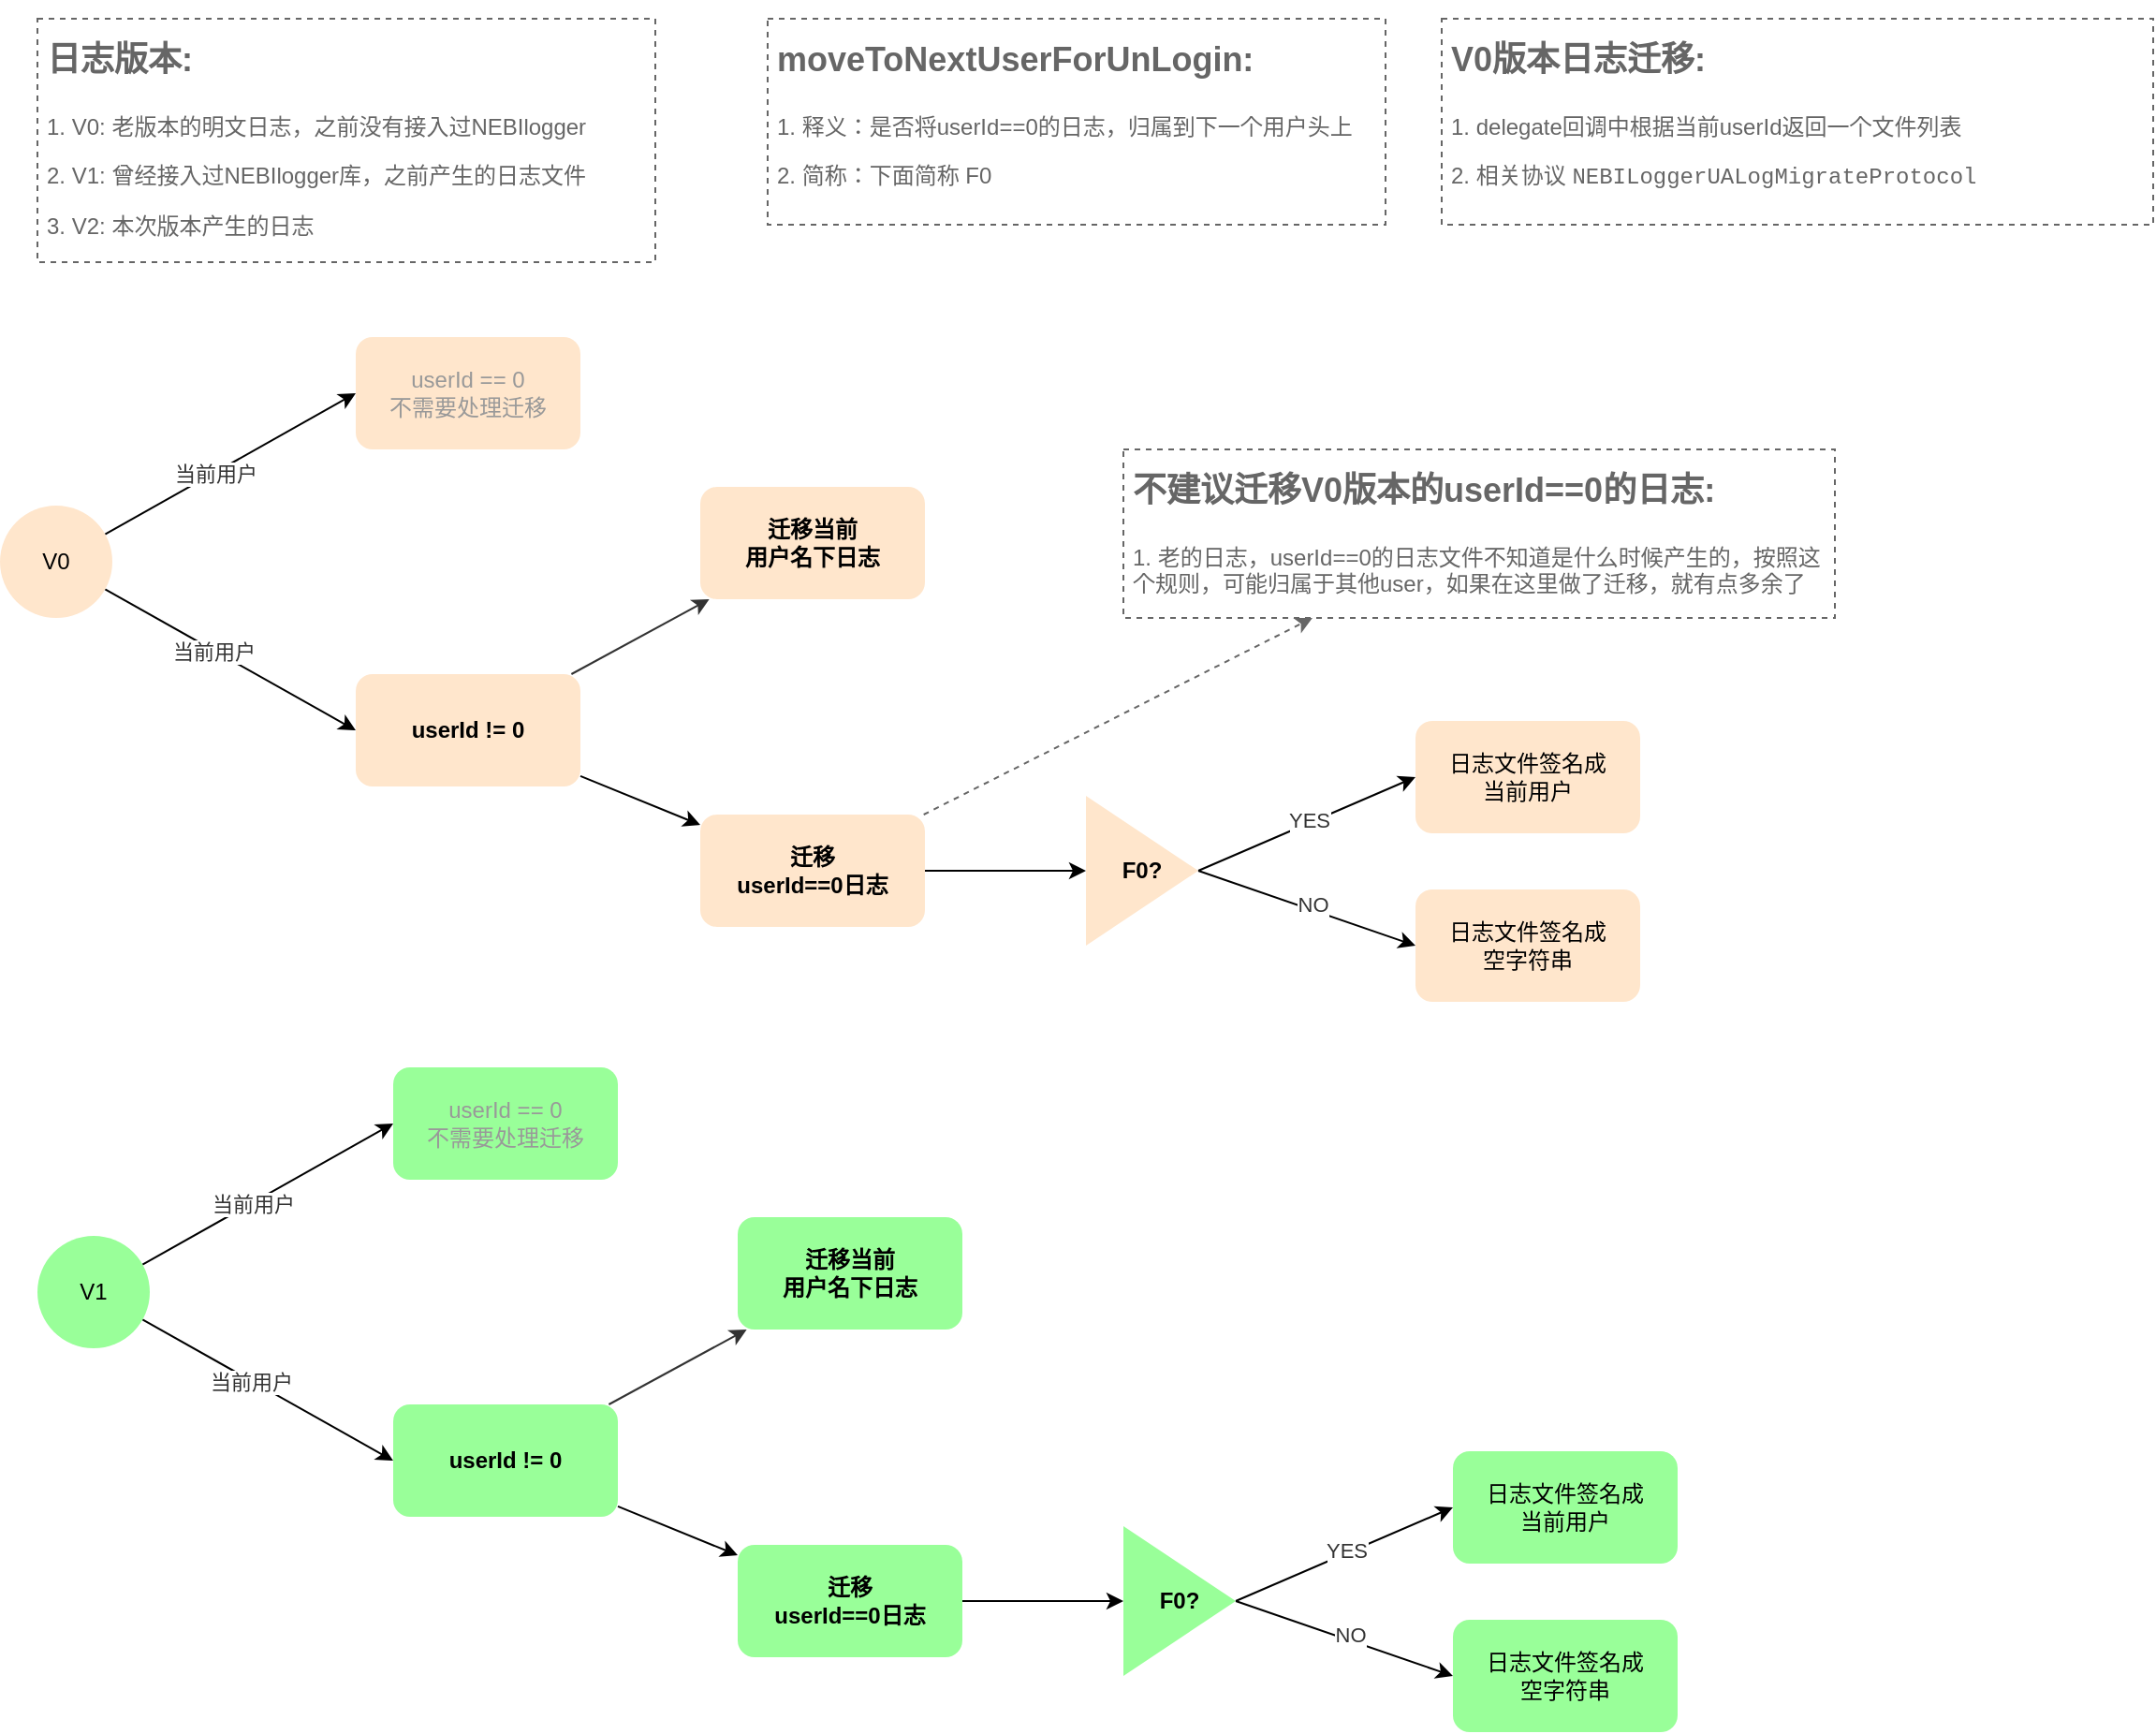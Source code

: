 <mxfile version="14.4.6" type="github">
  <diagram id="1F6ruFP7Ai8xagb3oTsm" name="Page-1">
    <mxGraphModel dx="1693" dy="943" grid="1" gridSize="10" guides="1" tooltips="1" connect="1" arrows="1" fold="1" page="1" pageScale="1" pageWidth="827" pageHeight="1169" math="0" shadow="0">
      <root>
        <mxCell id="0" />
        <mxCell id="1" parent="0" />
        <mxCell id="VSrHJtwwMS7nzMWBozCE-6" style="rounded=0;orthogonalLoop=1;jettySize=auto;html=1;entryX=0;entryY=0.5;entryDx=0;entryDy=0;" edge="1" parent="1" source="VSrHJtwwMS7nzMWBozCE-1" target="VSrHJtwwMS7nzMWBozCE-3">
          <mxGeometry relative="1" as="geometry" />
        </mxCell>
        <mxCell id="VSrHJtwwMS7nzMWBozCE-76" value="当前用户" style="edgeLabel;html=1;align=center;verticalAlign=middle;resizable=0;points=[];fontColor=#333333;" vertex="1" connectable="0" parent="VSrHJtwwMS7nzMWBozCE-6">
          <mxGeometry x="-0.132" relative="1" as="geometry">
            <mxPoint as="offset" />
          </mxGeometry>
        </mxCell>
        <mxCell id="VSrHJtwwMS7nzMWBozCE-7" style="edgeStyle=none;rounded=0;orthogonalLoop=1;jettySize=auto;html=1;entryX=0;entryY=0.5;entryDx=0;entryDy=0;" edge="1" parent="1" source="VSrHJtwwMS7nzMWBozCE-1" target="VSrHJtwwMS7nzMWBozCE-5">
          <mxGeometry relative="1" as="geometry" />
        </mxCell>
        <mxCell id="VSrHJtwwMS7nzMWBozCE-75" value="当前用户" style="edgeLabel;html=1;align=center;verticalAlign=middle;resizable=0;points=[];fontColor=#333333;" vertex="1" connectable="0" parent="VSrHJtwwMS7nzMWBozCE-7">
          <mxGeometry x="-0.125" relative="1" as="geometry">
            <mxPoint as="offset" />
          </mxGeometry>
        </mxCell>
        <mxCell id="VSrHJtwwMS7nzMWBozCE-1" value="V0" style="ellipse;whiteSpace=wrap;html=1;aspect=fixed;strokeColor=none;fillColor=#FFE6CC;" vertex="1" parent="1">
          <mxGeometry x="40" y="410" width="60" height="60" as="geometry" />
        </mxCell>
        <mxCell id="VSrHJtwwMS7nzMWBozCE-18" style="edgeStyle=none;rounded=0;orthogonalLoop=1;jettySize=auto;html=1;" edge="1" parent="1" source="VSrHJtwwMS7nzMWBozCE-81" target="VSrHJtwwMS7nzMWBozCE-17">
          <mxGeometry relative="1" as="geometry" />
        </mxCell>
        <mxCell id="VSrHJtwwMS7nzMWBozCE-80" style="edgeStyle=none;rounded=0;orthogonalLoop=1;jettySize=auto;html=1;fontColor=#333333;strokeColor=#333333;" edge="1" parent="1" source="VSrHJtwwMS7nzMWBozCE-3" target="VSrHJtwwMS7nzMWBozCE-79">
          <mxGeometry relative="1" as="geometry" />
        </mxCell>
        <mxCell id="VSrHJtwwMS7nzMWBozCE-3" value="&lt;b&gt;userId != 0&lt;/b&gt;" style="rounded=1;whiteSpace=wrap;html=1;strokeColor=none;fillColor=#FFE6CC;" vertex="1" parent="1">
          <mxGeometry x="230" y="500" width="120" height="60" as="geometry" />
        </mxCell>
        <mxCell id="VSrHJtwwMS7nzMWBozCE-4" value="&lt;h1&gt;&lt;font style=&quot;font-size: 18px&quot; color=&quot;#666666&quot;&gt;日志版本:&lt;/font&gt;&lt;/h1&gt;&lt;p&gt;&lt;font color=&quot;#666666&quot;&gt;1. V0: 老版本的明文日志，之前没有接入过NEBIlogger&lt;/font&gt;&lt;/p&gt;&lt;p&gt;&lt;font color=&quot;#666666&quot;&gt;2. V1: 曾经接入过NEBIlogger库，之前产生的日志文件&lt;/font&gt;&lt;/p&gt;&lt;p&gt;&lt;font color=&quot;#666666&quot;&gt;3. V2: 本次版本产生的日志&lt;/font&gt;&lt;/p&gt;" style="text;html=1;fillColor=none;spacing=5;spacingTop=-20;whiteSpace=wrap;overflow=hidden;rounded=0;dashed=1;strokeColor=#666666;" vertex="1" parent="1">
          <mxGeometry x="60" y="150" width="330" height="130" as="geometry" />
        </mxCell>
        <mxCell id="VSrHJtwwMS7nzMWBozCE-5" value="userId == 0&lt;br&gt;不需要处理迁移" style="rounded=1;whiteSpace=wrap;html=1;strokeColor=none;fillColor=#FFE6CC;fontColor=#999999;" vertex="1" parent="1">
          <mxGeometry x="230" y="320" width="120" height="60" as="geometry" />
        </mxCell>
        <mxCell id="VSrHJtwwMS7nzMWBozCE-21" style="edgeStyle=none;rounded=0;orthogonalLoop=1;jettySize=auto;html=1;entryX=0;entryY=0.5;entryDx=0;entryDy=0;exitX=1;exitY=0.5;exitDx=0;exitDy=0;" edge="1" parent="1" source="VSrHJtwwMS7nzMWBozCE-17" target="VSrHJtwwMS7nzMWBozCE-20">
          <mxGeometry relative="1" as="geometry" />
        </mxCell>
        <mxCell id="VSrHJtwwMS7nzMWBozCE-84" value="NO" style="edgeLabel;html=1;align=center;verticalAlign=middle;resizable=0;points=[];fontColor=#333333;" vertex="1" connectable="0" parent="VSrHJtwwMS7nzMWBozCE-21">
          <mxGeometry x="-0.155" y="-1" relative="1" as="geometry">
            <mxPoint x="11.48" as="offset" />
          </mxGeometry>
        </mxCell>
        <mxCell id="VSrHJtwwMS7nzMWBozCE-22" style="edgeStyle=none;rounded=0;orthogonalLoop=1;jettySize=auto;html=1;entryX=0;entryY=0.5;entryDx=0;entryDy=0;exitX=1;exitY=0.5;exitDx=0;exitDy=0;" edge="1" parent="1" source="VSrHJtwwMS7nzMWBozCE-17" target="VSrHJtwwMS7nzMWBozCE-19">
          <mxGeometry relative="1" as="geometry" />
        </mxCell>
        <mxCell id="VSrHJtwwMS7nzMWBozCE-83" value="YES" style="edgeLabel;html=1;align=center;verticalAlign=middle;resizable=0;points=[];fontColor=#333333;" vertex="1" connectable="0" parent="VSrHJtwwMS7nzMWBozCE-22">
          <mxGeometry x="0.029" y="2" relative="1" as="geometry">
            <mxPoint as="offset" />
          </mxGeometry>
        </mxCell>
        <mxCell id="VSrHJtwwMS7nzMWBozCE-17" value="&lt;b&gt;F0?&lt;/b&gt;" style="triangle;whiteSpace=wrap;html=1;dashed=1;strokeColor=none;fillColor=#FFE6CC;" vertex="1" parent="1">
          <mxGeometry x="620" y="565" width="60" height="80" as="geometry" />
        </mxCell>
        <mxCell id="VSrHJtwwMS7nzMWBozCE-26" style="edgeStyle=none;rounded=0;orthogonalLoop=1;jettySize=auto;html=1;dashed=1;strokeColor=#666666;" edge="1" parent="1" source="VSrHJtwwMS7nzMWBozCE-81" target="VSrHJtwwMS7nzMWBozCE-24">
          <mxGeometry relative="1" as="geometry" />
        </mxCell>
        <mxCell id="VSrHJtwwMS7nzMWBozCE-19" value="日志文件签名成&lt;br&gt;当前用户" style="rounded=1;whiteSpace=wrap;html=1;strokeColor=none;fillColor=#FFE6CC;" vertex="1" parent="1">
          <mxGeometry x="796" y="525" width="120" height="60" as="geometry" />
        </mxCell>
        <mxCell id="VSrHJtwwMS7nzMWBozCE-20" value="日志文件签名成&lt;br&gt;空字符串" style="rounded=1;whiteSpace=wrap;html=1;strokeColor=none;fillColor=#FFE6CC;" vertex="1" parent="1">
          <mxGeometry x="796" y="615" width="120" height="60" as="geometry" />
        </mxCell>
        <mxCell id="VSrHJtwwMS7nzMWBozCE-24" value="&lt;h1&gt;&lt;font style=&quot;font-size: 18px&quot; color=&quot;#666666&quot;&gt;不建议迁移V0版本的userId==0的日志:&lt;/font&gt;&lt;/h1&gt;&lt;p&gt;&lt;font color=&quot;#666666&quot;&gt;1. 老的日志，userId==0的日志文件不知道是什么时候产生的，按照这个规则，可能归属于其他user，如果在这里做了迁移，就有点多余了&lt;/font&gt;&lt;/p&gt;" style="text;html=1;fillColor=none;spacing=5;spacingTop=-20;whiteSpace=wrap;overflow=hidden;rounded=0;dashed=1;strokeColor=#666666;" vertex="1" parent="1">
          <mxGeometry x="640" y="380" width="380" height="90" as="geometry" />
        </mxCell>
        <mxCell id="VSrHJtwwMS7nzMWBozCE-27" value="&lt;h1&gt;&lt;font style=&quot;font-size: 18px&quot; color=&quot;#666666&quot;&gt;V0版本日志迁移:&lt;/font&gt;&lt;/h1&gt;&lt;p&gt;&lt;font color=&quot;#666666&quot;&gt;1.&amp;nbsp;delegate回调中根据当前userId返回一个文件列表&lt;/font&gt;&lt;/p&gt;&lt;p&gt;&lt;font color=&quot;#666666&quot;&gt;2. 相关协议&amp;nbsp;&lt;span style=&quot;font-family: &amp;#34;menlo&amp;#34; , &amp;#34;monaco&amp;#34; , &amp;#34;courier new&amp;#34; , monospace&quot;&gt;NEBILoggerUALogMigrateProtocol&lt;/span&gt;&lt;/font&gt;&lt;/p&gt;" style="text;html=1;fillColor=none;spacing=5;spacingTop=-20;whiteSpace=wrap;overflow=hidden;rounded=0;dashed=1;strokeColor=#666666;" vertex="1" parent="1">
          <mxGeometry x="810" y="150" width="380" height="110" as="geometry" />
        </mxCell>
        <mxCell id="VSrHJtwwMS7nzMWBozCE-69" value="&lt;h1&gt;&lt;font style=&quot;font-size: 18px&quot; color=&quot;#666666&quot;&gt;moveToNextUserForUnLogin:&lt;/font&gt;&lt;/h1&gt;&lt;p&gt;&lt;font color=&quot;#666666&quot;&gt;1. 释义：是否将userId==0的日志，归属到下一个用户头上&lt;/font&gt;&lt;/p&gt;&lt;p&gt;&lt;font color=&quot;#666666&quot;&gt;2. 简称：下面简称 F0&lt;/font&gt;&lt;/p&gt;" style="text;html=1;fillColor=none;spacing=5;spacingTop=-20;whiteSpace=wrap;overflow=hidden;rounded=0;dashed=1;strokeColor=#666666;" vertex="1" parent="1">
          <mxGeometry x="450" y="150" width="330" height="110" as="geometry" />
        </mxCell>
        <mxCell id="VSrHJtwwMS7nzMWBozCE-79" value="&lt;b&gt;迁移当前&lt;br&gt;用户名下日志&lt;/b&gt;" style="rounded=1;whiteSpace=wrap;html=1;strokeColor=none;fillColor=#FFE6CC;" vertex="1" parent="1">
          <mxGeometry x="414" y="400" width="120" height="60" as="geometry" />
        </mxCell>
        <mxCell id="VSrHJtwwMS7nzMWBozCE-81" value="&lt;b&gt;迁移&lt;br&gt;userId==0日志&lt;/b&gt;" style="rounded=1;whiteSpace=wrap;html=1;strokeColor=none;fillColor=#FFE6CC;" vertex="1" parent="1">
          <mxGeometry x="414" y="575" width="120" height="60" as="geometry" />
        </mxCell>
        <mxCell id="VSrHJtwwMS7nzMWBozCE-82" style="edgeStyle=none;rounded=0;orthogonalLoop=1;jettySize=auto;html=1;" edge="1" parent="1" source="VSrHJtwwMS7nzMWBozCE-3" target="VSrHJtwwMS7nzMWBozCE-81">
          <mxGeometry relative="1" as="geometry">
            <mxPoint x="350" y="540.833" as="sourcePoint" />
            <mxPoint x="620" y="589.583" as="targetPoint" />
          </mxGeometry>
        </mxCell>
        <mxCell id="VSrHJtwwMS7nzMWBozCE-85" style="rounded=0;orthogonalLoop=1;jettySize=auto;html=1;entryX=0;entryY=0.5;entryDx=0;entryDy=0;" edge="1" parent="1" source="VSrHJtwwMS7nzMWBozCE-89" target="VSrHJtwwMS7nzMWBozCE-92">
          <mxGeometry relative="1" as="geometry" />
        </mxCell>
        <mxCell id="VSrHJtwwMS7nzMWBozCE-86" value="当前用户" style="edgeLabel;html=1;align=center;verticalAlign=middle;resizable=0;points=[];fontColor=#333333;" vertex="1" connectable="0" parent="VSrHJtwwMS7nzMWBozCE-85">
          <mxGeometry x="-0.132" relative="1" as="geometry">
            <mxPoint as="offset" />
          </mxGeometry>
        </mxCell>
        <mxCell id="VSrHJtwwMS7nzMWBozCE-87" style="edgeStyle=none;rounded=0;orthogonalLoop=1;jettySize=auto;html=1;entryX=0;entryY=0.5;entryDx=0;entryDy=0;" edge="1" parent="1" source="VSrHJtwwMS7nzMWBozCE-89" target="VSrHJtwwMS7nzMWBozCE-93">
          <mxGeometry relative="1" as="geometry" />
        </mxCell>
        <mxCell id="VSrHJtwwMS7nzMWBozCE-88" value="当前用户" style="edgeLabel;html=1;align=center;verticalAlign=middle;resizable=0;points=[];fontColor=#333333;" vertex="1" connectable="0" parent="VSrHJtwwMS7nzMWBozCE-87">
          <mxGeometry x="-0.125" relative="1" as="geometry">
            <mxPoint as="offset" />
          </mxGeometry>
        </mxCell>
        <mxCell id="VSrHJtwwMS7nzMWBozCE-89" value="V1" style="ellipse;whiteSpace=wrap;html=1;aspect=fixed;strokeColor=none;fillColor=#99FF99;" vertex="1" parent="1">
          <mxGeometry x="60" y="800" width="60" height="60" as="geometry" />
        </mxCell>
        <mxCell id="VSrHJtwwMS7nzMWBozCE-90" style="edgeStyle=none;rounded=0;orthogonalLoop=1;jettySize=auto;html=1;" edge="1" parent="1" source="VSrHJtwwMS7nzMWBozCE-104" target="VSrHJtwwMS7nzMWBozCE-98">
          <mxGeometry relative="1" as="geometry" />
        </mxCell>
        <mxCell id="VSrHJtwwMS7nzMWBozCE-91" style="edgeStyle=none;rounded=0;orthogonalLoop=1;jettySize=auto;html=1;fontColor=#333333;strokeColor=#333333;" edge="1" parent="1" source="VSrHJtwwMS7nzMWBozCE-92" target="VSrHJtwwMS7nzMWBozCE-103">
          <mxGeometry relative="1" as="geometry" />
        </mxCell>
        <mxCell id="VSrHJtwwMS7nzMWBozCE-92" value="&lt;b&gt;userId != 0&lt;/b&gt;" style="rounded=1;whiteSpace=wrap;html=1;strokeColor=none;fillColor=#99FF99;" vertex="1" parent="1">
          <mxGeometry x="250" y="890" width="120" height="60" as="geometry" />
        </mxCell>
        <mxCell id="VSrHJtwwMS7nzMWBozCE-93" value="userId == 0&lt;br&gt;不需要处理迁移" style="rounded=1;whiteSpace=wrap;html=1;strokeColor=none;fontColor=#999999;fillColor=#99FF99;" vertex="1" parent="1">
          <mxGeometry x="250" y="710" width="120" height="60" as="geometry" />
        </mxCell>
        <mxCell id="VSrHJtwwMS7nzMWBozCE-94" style="edgeStyle=none;rounded=0;orthogonalLoop=1;jettySize=auto;html=1;entryX=0;entryY=0.5;entryDx=0;entryDy=0;exitX=1;exitY=0.5;exitDx=0;exitDy=0;" edge="1" parent="1" source="VSrHJtwwMS7nzMWBozCE-98" target="VSrHJtwwMS7nzMWBozCE-101">
          <mxGeometry relative="1" as="geometry" />
        </mxCell>
        <mxCell id="VSrHJtwwMS7nzMWBozCE-95" value="NO" style="edgeLabel;html=1;align=center;verticalAlign=middle;resizable=0;points=[];fontColor=#333333;" vertex="1" connectable="0" parent="VSrHJtwwMS7nzMWBozCE-94">
          <mxGeometry x="-0.155" y="-1" relative="1" as="geometry">
            <mxPoint x="11.48" as="offset" />
          </mxGeometry>
        </mxCell>
        <mxCell id="VSrHJtwwMS7nzMWBozCE-96" style="edgeStyle=none;rounded=0;orthogonalLoop=1;jettySize=auto;html=1;entryX=0;entryY=0.5;entryDx=0;entryDy=0;exitX=1;exitY=0.5;exitDx=0;exitDy=0;" edge="1" parent="1" source="VSrHJtwwMS7nzMWBozCE-98" target="VSrHJtwwMS7nzMWBozCE-100">
          <mxGeometry relative="1" as="geometry" />
        </mxCell>
        <mxCell id="VSrHJtwwMS7nzMWBozCE-97" value="YES" style="edgeLabel;html=1;align=center;verticalAlign=middle;resizable=0;points=[];fontColor=#333333;" vertex="1" connectable="0" parent="VSrHJtwwMS7nzMWBozCE-96">
          <mxGeometry x="0.029" y="2" relative="1" as="geometry">
            <mxPoint as="offset" />
          </mxGeometry>
        </mxCell>
        <mxCell id="VSrHJtwwMS7nzMWBozCE-98" value="&lt;b&gt;F0?&lt;/b&gt;" style="triangle;whiteSpace=wrap;html=1;dashed=1;strokeColor=none;fillColor=#99FF99;" vertex="1" parent="1">
          <mxGeometry x="640" y="955" width="60" height="80" as="geometry" />
        </mxCell>
        <mxCell id="VSrHJtwwMS7nzMWBozCE-100" value="日志文件签名成&lt;br&gt;当前用户" style="rounded=1;whiteSpace=wrap;html=1;strokeColor=none;fillColor=#99FF99;" vertex="1" parent="1">
          <mxGeometry x="816" y="915" width="120" height="60" as="geometry" />
        </mxCell>
        <mxCell id="VSrHJtwwMS7nzMWBozCE-101" value="日志文件签名成&lt;br&gt;空字符串" style="rounded=1;whiteSpace=wrap;html=1;strokeColor=none;fillColor=#99FF99;" vertex="1" parent="1">
          <mxGeometry x="816" y="1005" width="120" height="60" as="geometry" />
        </mxCell>
        <mxCell id="VSrHJtwwMS7nzMWBozCE-103" value="&lt;b&gt;迁移当前&lt;br&gt;用户名下日志&lt;/b&gt;" style="rounded=1;whiteSpace=wrap;html=1;strokeColor=none;fillColor=#99FF99;" vertex="1" parent="1">
          <mxGeometry x="434" y="790" width="120" height="60" as="geometry" />
        </mxCell>
        <mxCell id="VSrHJtwwMS7nzMWBozCE-104" value="&lt;b&gt;迁移&lt;br&gt;userId==0日志&lt;/b&gt;" style="rounded=1;whiteSpace=wrap;html=1;strokeColor=none;fillColor=#99FF99;" vertex="1" parent="1">
          <mxGeometry x="434" y="965" width="120" height="60" as="geometry" />
        </mxCell>
        <mxCell id="VSrHJtwwMS7nzMWBozCE-105" style="edgeStyle=none;rounded=0;orthogonalLoop=1;jettySize=auto;html=1;" edge="1" parent="1" source="VSrHJtwwMS7nzMWBozCE-92" target="VSrHJtwwMS7nzMWBozCE-104">
          <mxGeometry relative="1" as="geometry">
            <mxPoint x="370" y="930.833" as="sourcePoint" />
            <mxPoint x="640" y="979.583" as="targetPoint" />
          </mxGeometry>
        </mxCell>
      </root>
    </mxGraphModel>
  </diagram>
</mxfile>
